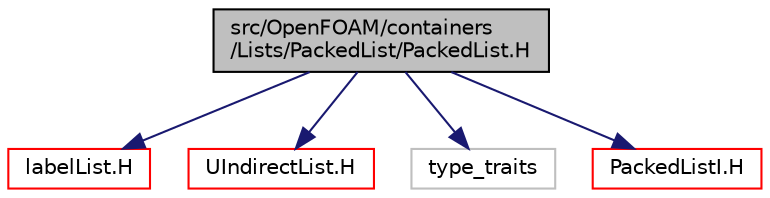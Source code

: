 digraph "src/OpenFOAM/containers/Lists/PackedList/PackedList.H"
{
  bgcolor="transparent";
  edge [fontname="Helvetica",fontsize="10",labelfontname="Helvetica",labelfontsize="10"];
  node [fontname="Helvetica",fontsize="10",shape=record];
  Node1 [label="src/OpenFOAM/containers\l/Lists/PackedList/PackedList.H",height=0.2,width=0.4,color="black", fillcolor="grey75", style="filled", fontcolor="black"];
  Node1 -> Node2 [color="midnightblue",fontsize="10",style="solid",fontname="Helvetica"];
  Node2 [label="labelList.H",height=0.2,width=0.4,color="red",URL="$a09206.html"];
  Node1 -> Node3 [color="midnightblue",fontsize="10",style="solid",fontname="Helvetica"];
  Node3 [label="UIndirectList.H",height=0.2,width=0.4,color="red",URL="$a07971.html"];
  Node1 -> Node4 [color="midnightblue",fontsize="10",style="solid",fontname="Helvetica"];
  Node4 [label="type_traits",height=0.2,width=0.4,color="grey75"];
  Node1 -> Node5 [color="midnightblue",fontsize="10",style="solid",fontname="Helvetica"];
  Node5 [label="PackedListI.H",height=0.2,width=0.4,color="red",URL="$a07959.html"];
}
